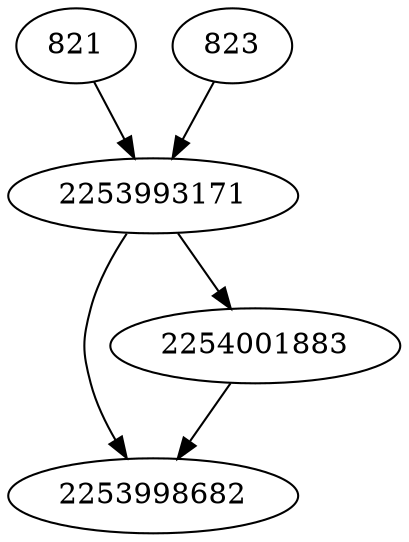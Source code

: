 strict digraph  {
2253993171;
821;
823;
2253998682;
2254001883;
2253993171 -> 2254001883;
2253993171 -> 2253998682;
821 -> 2253993171;
823 -> 2253993171;
2254001883 -> 2253998682;
}
